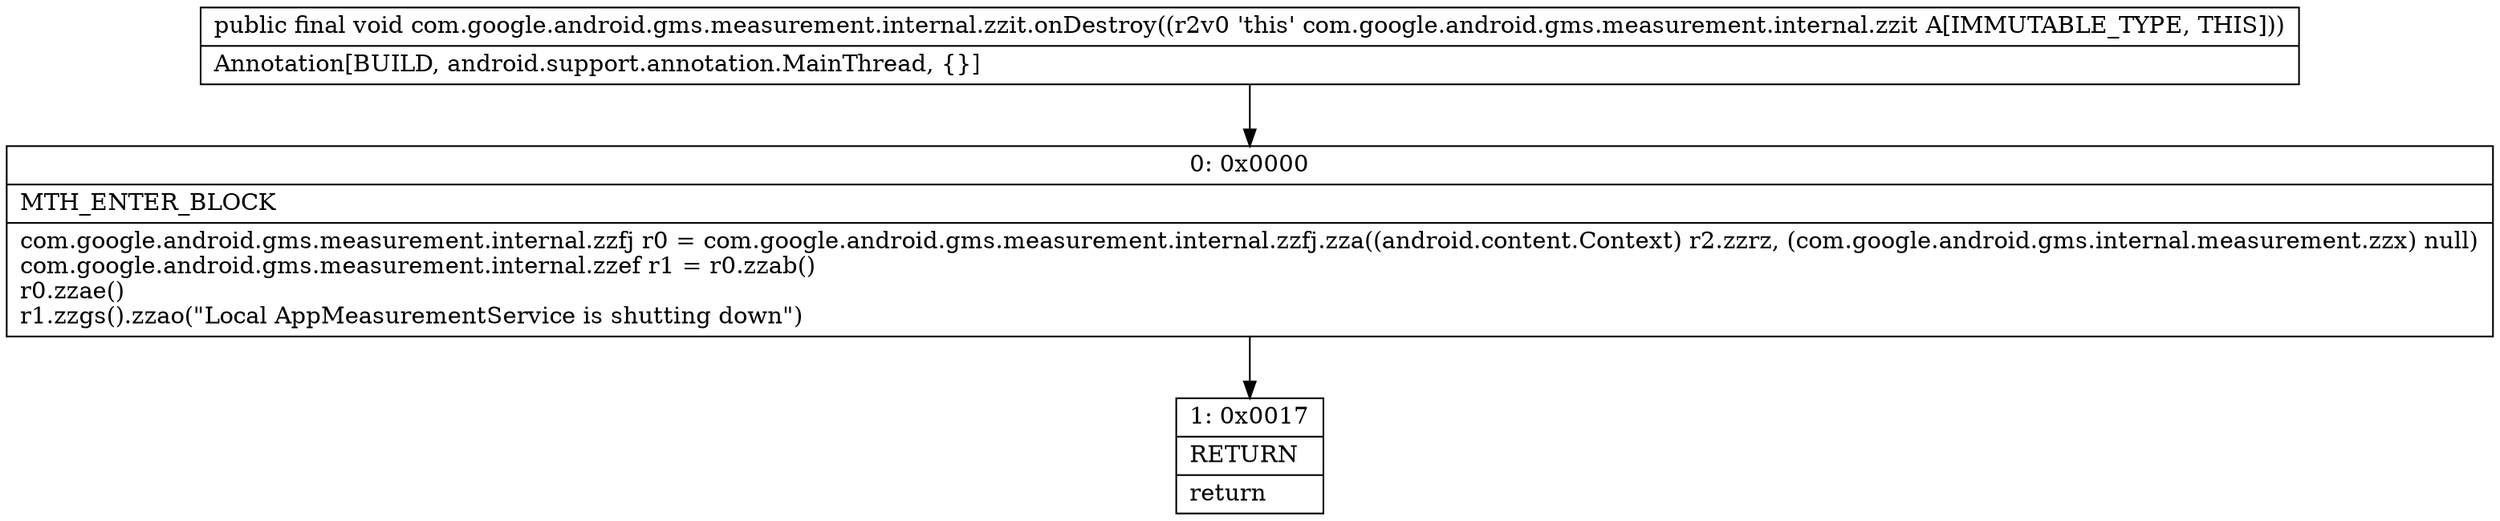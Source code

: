 digraph "CFG forcom.google.android.gms.measurement.internal.zzit.onDestroy()V" {
Node_0 [shape=record,label="{0\:\ 0x0000|MTH_ENTER_BLOCK\l|com.google.android.gms.measurement.internal.zzfj r0 = com.google.android.gms.measurement.internal.zzfj.zza((android.content.Context) r2.zzrz, (com.google.android.gms.internal.measurement.zzx) null)\lcom.google.android.gms.measurement.internal.zzef r1 = r0.zzab()\lr0.zzae()\lr1.zzgs().zzao(\"Local AppMeasurementService is shutting down\")\l}"];
Node_1 [shape=record,label="{1\:\ 0x0017|RETURN\l|return\l}"];
MethodNode[shape=record,label="{public final void com.google.android.gms.measurement.internal.zzit.onDestroy((r2v0 'this' com.google.android.gms.measurement.internal.zzit A[IMMUTABLE_TYPE, THIS]))  | Annotation[BUILD, android.support.annotation.MainThread, \{\}]\l}"];
MethodNode -> Node_0;
Node_0 -> Node_1;
}

